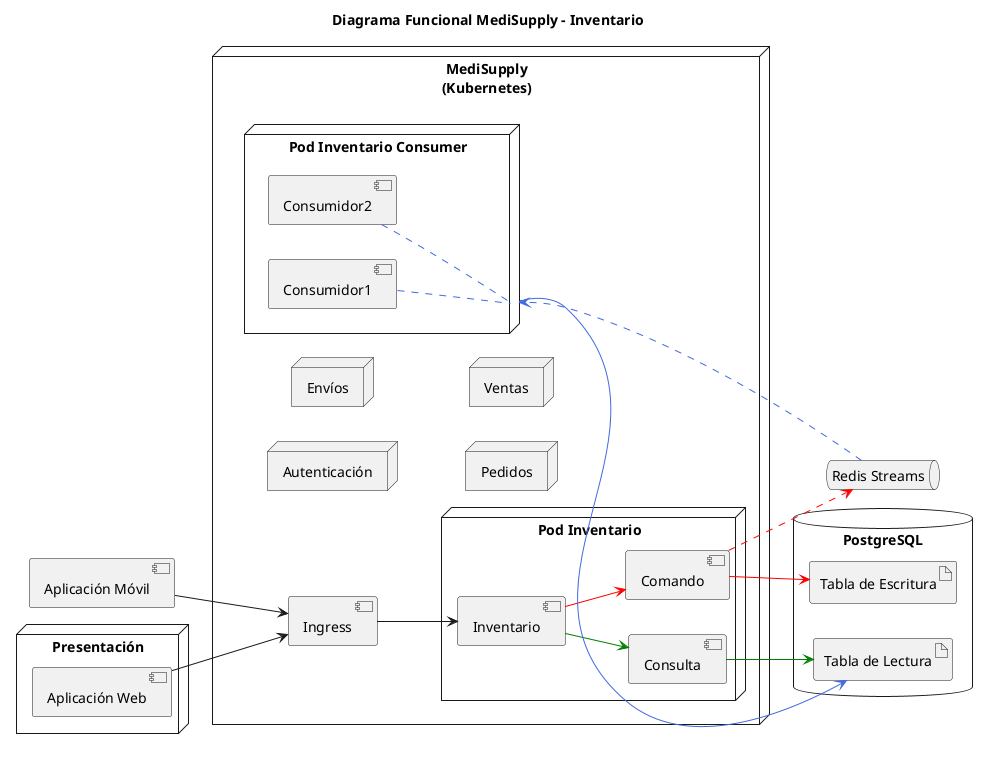 @startuml diagrama_componentes
title Diagrama Funcional MediSupply - Inventario
left to right direction

database PostgreSQL {
  artifact "Tabla de Escritura" as WriteTable
  artifact "Tabla de Lectura" as ReadTable
}

queue "Redis Streams" as MessageQueue {
  ' Redis Streams
  ' queue "Redis Streams" as MessageQueue
}

node MediSupply\n(Kubernetes) {
  node "Autenticación" as Autenticacion
  node "Envíos" as Envíos
  node "Pedidos" as Pedidos
  node "Ventas" as Ventas

  component "Ingress" as Ingress

  node "Pod Inventario Consumer" as Consumers {
    component "Consumidor1" as Consumer1
    component "Consumidor2" as Consumer2
  }

  node "Pod Inventario" as Microservicio {
    component "Inventario" as Inventory
    component "Comando" as Command
    component "Consulta" as Query
  }
}



node "Presentación" as Presentation {
  component "Aplicación Web" as WebApp
}

component "Aplicación Móvil" as MobileApp

WebApp -down-> [Ingress]
MobileApp -down-> [Ingress]

[Ingress] --> [Inventory]

[Inventory] -[#Red]-> [Command]
[Inventory] -[#Green]-> [Query]

[Command] -[#Red]-> [WriteTable]
[Command] .[#Red].> [MessageQueue]
[MessageQueue] .[#RoyalBlue].> [Consumers]

[Query] -[#Green]-> [ReadTable]

Consumers .[#RoyalBlue]up. Consumer1
Consumers .[#RoyalBlue]up. Consumer2

Consumers -[#RoyalBlue]-> [ReadTable]

@enduml
